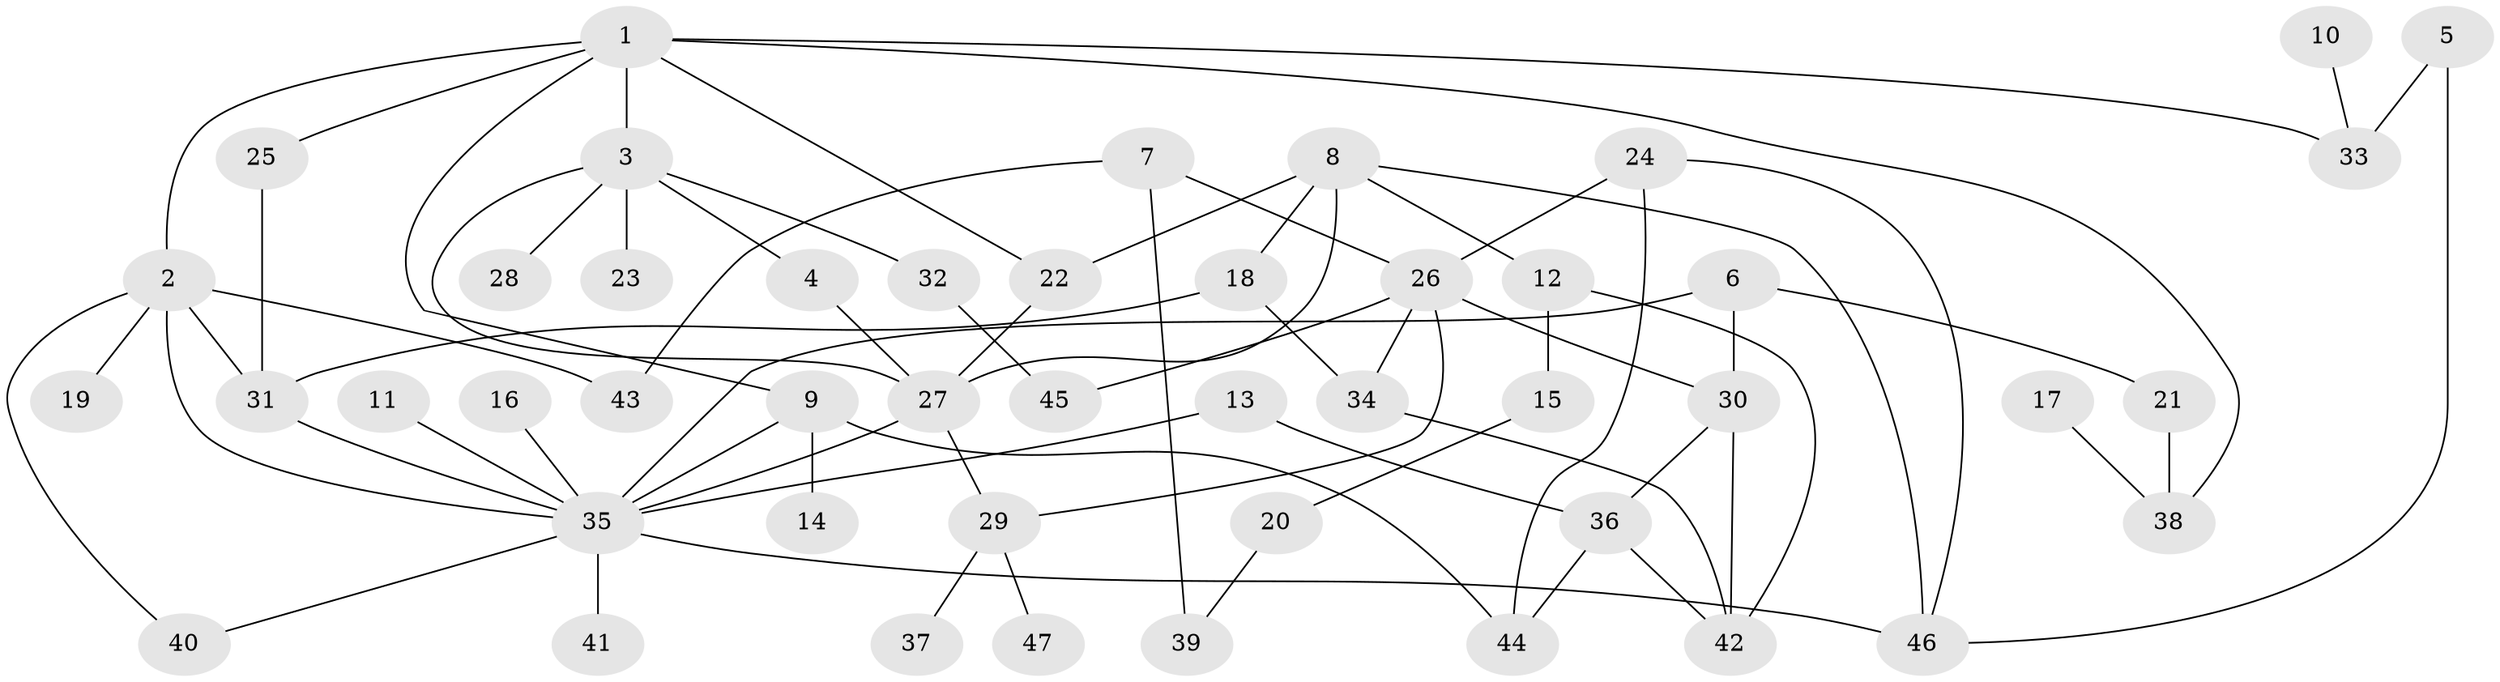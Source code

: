 // original degree distribution, {3: 0.21505376344086022, 5: 0.043010752688172046, 6: 0.043010752688172046, 11: 0.010752688172043012, 4: 0.0967741935483871, 2: 0.27956989247311825, 1: 0.3118279569892473}
// Generated by graph-tools (version 1.1) at 2025/49/03/09/25 03:49:22]
// undirected, 47 vertices, 70 edges
graph export_dot {
graph [start="1"]
  node [color=gray90,style=filled];
  1;
  2;
  3;
  4;
  5;
  6;
  7;
  8;
  9;
  10;
  11;
  12;
  13;
  14;
  15;
  16;
  17;
  18;
  19;
  20;
  21;
  22;
  23;
  24;
  25;
  26;
  27;
  28;
  29;
  30;
  31;
  32;
  33;
  34;
  35;
  36;
  37;
  38;
  39;
  40;
  41;
  42;
  43;
  44;
  45;
  46;
  47;
  1 -- 2 [weight=1.0];
  1 -- 3 [weight=1.0];
  1 -- 9 [weight=1.0];
  1 -- 22 [weight=1.0];
  1 -- 25 [weight=1.0];
  1 -- 33 [weight=1.0];
  1 -- 38 [weight=1.0];
  2 -- 19 [weight=1.0];
  2 -- 31 [weight=1.0];
  2 -- 35 [weight=1.0];
  2 -- 40 [weight=1.0];
  2 -- 43 [weight=1.0];
  3 -- 4 [weight=1.0];
  3 -- 23 [weight=1.0];
  3 -- 27 [weight=1.0];
  3 -- 28 [weight=1.0];
  3 -- 32 [weight=1.0];
  4 -- 27 [weight=1.0];
  5 -- 33 [weight=1.0];
  5 -- 46 [weight=1.0];
  6 -- 21 [weight=1.0];
  6 -- 30 [weight=1.0];
  6 -- 35 [weight=1.0];
  7 -- 26 [weight=1.0];
  7 -- 39 [weight=1.0];
  7 -- 43 [weight=1.0];
  8 -- 12 [weight=1.0];
  8 -- 18 [weight=1.0];
  8 -- 22 [weight=1.0];
  8 -- 27 [weight=1.0];
  8 -- 46 [weight=1.0];
  9 -- 14 [weight=1.0];
  9 -- 35 [weight=1.0];
  9 -- 44 [weight=1.0];
  10 -- 33 [weight=1.0];
  11 -- 35 [weight=1.0];
  12 -- 15 [weight=1.0];
  12 -- 42 [weight=1.0];
  13 -- 35 [weight=1.0];
  13 -- 36 [weight=1.0];
  15 -- 20 [weight=1.0];
  16 -- 35 [weight=1.0];
  17 -- 38 [weight=1.0];
  18 -- 31 [weight=1.0];
  18 -- 34 [weight=1.0];
  20 -- 39 [weight=1.0];
  21 -- 38 [weight=1.0];
  22 -- 27 [weight=1.0];
  24 -- 26 [weight=1.0];
  24 -- 44 [weight=1.0];
  24 -- 46 [weight=1.0];
  25 -- 31 [weight=1.0];
  26 -- 29 [weight=1.0];
  26 -- 30 [weight=1.0];
  26 -- 34 [weight=1.0];
  26 -- 45 [weight=1.0];
  27 -- 29 [weight=1.0];
  27 -- 35 [weight=1.0];
  29 -- 37 [weight=1.0];
  29 -- 47 [weight=1.0];
  30 -- 36 [weight=1.0];
  30 -- 42 [weight=1.0];
  31 -- 35 [weight=1.0];
  32 -- 45 [weight=1.0];
  34 -- 42 [weight=1.0];
  35 -- 40 [weight=1.0];
  35 -- 41 [weight=1.0];
  35 -- 46 [weight=1.0];
  36 -- 42 [weight=1.0];
  36 -- 44 [weight=1.0];
}

